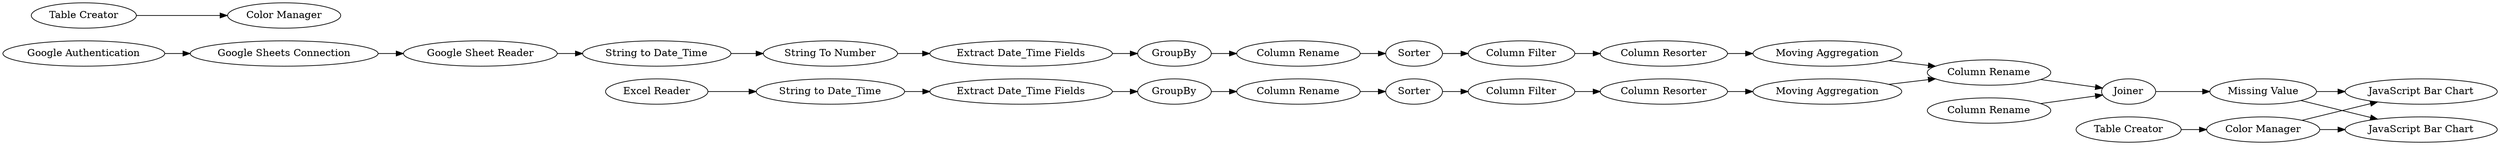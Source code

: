 digraph {
	"-3187133849943548366_167" [label="Extract Date_Time Fields"]
	"-718329279000750978_5" [label="Moving Aggregation"]
	"-6180163183960162534_94" [label="Missing Value"]
	"-718329279000750978_158" [label="Moving Aggregation"]
	"-3187133849943548366_104" [label="Column Rename"]
	"-718329279000750978_92" [label="JavaScript Bar Chart"]
	"-718329279000750978_97" [label="JavaScript Bar Chart"]
	"1899036784652256646_106" [label="String to Date_Time"]
	"-3187133849943548366_94" [label="Column Resorter"]
	"-6180163183960162534_101" [label="Column Rename"]
	"1899036784652256646_92" [label=Sorter]
	"1899036784652256646_108" [label="Extract Date_Time Fields"]
	"-3187133849943548366_165" [label="String To Number"]
	"1899036784652256646_93" [label="Column Filter"]
	"-6180163183960162534_88" [label="Column Rename"]
	"-3187133849943548366_164" [label="Column Filter"]
	"-6180163183960162534_102" [label=Joiner]
	"-5687070157236188493_99" [label="Table Creator"]
	"-718329279000750978_161" [label="Google Sheets Connection"]
	"-5687070157236188493_98" [label="Color Manager"]
	"1899036784652256646_104" [label="Column Rename"]
	"-3187133849943548366_92" [label=Sorter]
	"-718329279000750978_156" [label="Google Sheet Reader"]
	"-3187133849943548366_162" [label="String to Date_Time"]
	"-3187133849943548366_89" [label=GroupBy]
	"-718329279000750978_164" [label="Excel Reader"]
	"-718329279000750978_162" [label="Google Authentication"]
	"1899036784652256646_89" [label=GroupBy]
	"-5687070157236188493_95" [label="Table Creator"]
	"1899036784652256646_94" [label="Column Resorter"]
	"-5687070157236188493_100" [label="Color Manager"]
	"-3187133849943548366_104" -> "-3187133849943548366_92"
	"-3187133849943548366_89" -> "-3187133849943548366_104"
	"-718329279000750978_156" -> "-3187133849943548366_162"
	"-5687070157236188493_100" -> "-718329279000750978_92"
	"-3187133849943548366_167" -> "-3187133849943548366_89"
	"1899036784652256646_104" -> "1899036784652256646_92"
	"-3187133849943548366_162" -> "-3187133849943548366_165"
	"1899036784652256646_106" -> "1899036784652256646_108"
	"1899036784652256646_89" -> "1899036784652256646_104"
	"-718329279000750978_158" -> "-6180163183960162534_101"
	"-6180163183960162534_94" -> "-718329279000750978_97"
	"-3187133849943548366_165" -> "-3187133849943548366_167"
	"-718329279000750978_164" -> "1899036784652256646_106"
	"-718329279000750978_5" -> "-6180163183960162534_101"
	"-718329279000750978_162" -> "-718329279000750978_161"
	"-5687070157236188493_95" -> "-5687070157236188493_100"
	"-6180163183960162534_88" -> "-6180163183960162534_102"
	"-6180163183960162534_94" -> "-718329279000750978_92"
	"1899036784652256646_93" -> "1899036784652256646_94"
	"-3187133849943548366_94" -> "-718329279000750978_5"
	"-3187133849943548366_92" -> "-3187133849943548366_164"
	"-5687070157236188493_99" -> "-5687070157236188493_98"
	"-6180163183960162534_102" -> "-6180163183960162534_94"
	"1899036784652256646_92" -> "1899036784652256646_93"
	"-6180163183960162534_101" -> "-6180163183960162534_102"
	"1899036784652256646_108" -> "1899036784652256646_89"
	"1899036784652256646_94" -> "-718329279000750978_158"
	"-3187133849943548366_164" -> "-3187133849943548366_94"
	"-718329279000750978_161" -> "-718329279000750978_156"
	"-5687070157236188493_100" -> "-718329279000750978_97"
	rankdir=LR
}
